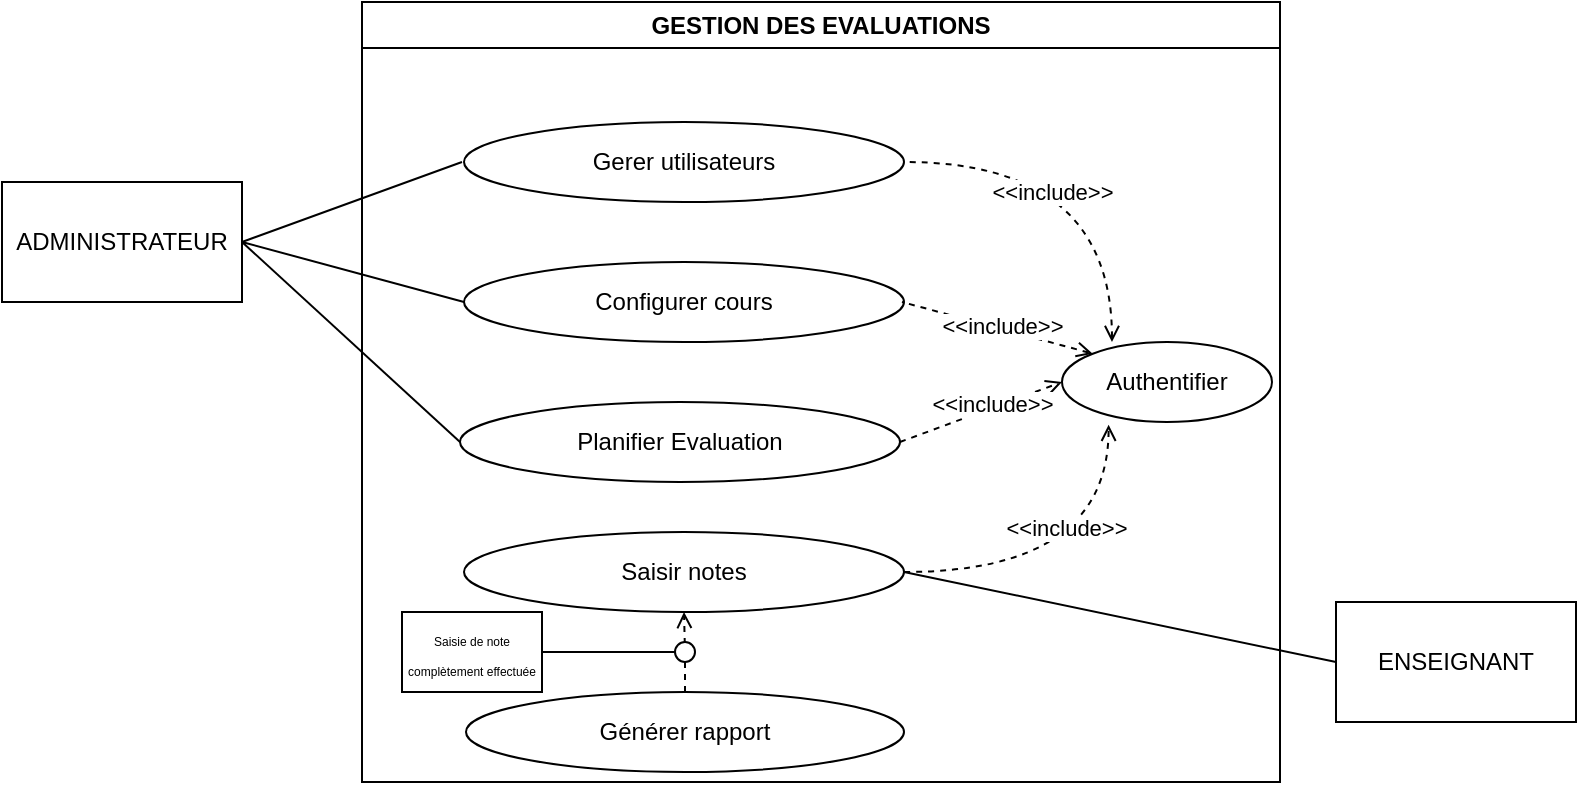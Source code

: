 <mxfile version="26.1.3">
  <diagram name="Page-1" id="79axT5Cl7ESex3P9BJ7E">
    <mxGraphModel dx="1024" dy="533" grid="1" gridSize="10" guides="1" tooltips="1" connect="1" arrows="1" fold="1" page="1" pageScale="1" pageWidth="827" pageHeight="1169" math="0" shadow="0">
      <root>
        <mxCell id="0" />
        <mxCell id="1" parent="0" />
        <mxCell id="O3bGstry5U0FJ0GyHeAG-5" value="GESTION DES EVALUATIONS" style="swimlane;whiteSpace=wrap;html=1;" vertex="1" parent="1">
          <mxGeometry x="220" y="200" width="459" height="390" as="geometry" />
        </mxCell>
        <mxCell id="O3bGstry5U0FJ0GyHeAG-6" value="Gerer utilisateurs" style="ellipse;whiteSpace=wrap;html=1;" vertex="1" parent="O3bGstry5U0FJ0GyHeAG-5">
          <mxGeometry x="51" y="60" width="220" height="40" as="geometry" />
        </mxCell>
        <mxCell id="O3bGstry5U0FJ0GyHeAG-7" value="Configurer cours" style="ellipse;whiteSpace=wrap;html=1;" vertex="1" parent="O3bGstry5U0FJ0GyHeAG-5">
          <mxGeometry x="51" y="130" width="220" height="40" as="geometry" />
        </mxCell>
        <mxCell id="O3bGstry5U0FJ0GyHeAG-8" value="Planifier Evaluation" style="ellipse;whiteSpace=wrap;html=1;" vertex="1" parent="O3bGstry5U0FJ0GyHeAG-5">
          <mxGeometry x="49" y="200" width="220" height="40" as="geometry" />
        </mxCell>
        <mxCell id="O3bGstry5U0FJ0GyHeAG-9" value="Saisir notes" style="ellipse;whiteSpace=wrap;html=1;" vertex="1" parent="O3bGstry5U0FJ0GyHeAG-5">
          <mxGeometry x="51" y="265" width="220" height="40" as="geometry" />
        </mxCell>
        <mxCell id="O3bGstry5U0FJ0GyHeAG-15" value="Authentifier" style="ellipse;whiteSpace=wrap;html=1;" vertex="1" parent="O3bGstry5U0FJ0GyHeAG-5">
          <mxGeometry x="350" y="170" width="105" height="40" as="geometry" />
        </mxCell>
        <mxCell id="O3bGstry5U0FJ0GyHeAG-37" style="edgeStyle=orthogonalEdgeStyle;rounded=0;orthogonalLoop=1;jettySize=auto;html=1;exitX=0.5;exitY=0;exitDx=0;exitDy=0;endArrow=open;endFill=0;dashed=1;" edge="1" parent="O3bGstry5U0FJ0GyHeAG-5" source="O3bGstry5U0FJ0GyHeAG-23" target="O3bGstry5U0FJ0GyHeAG-9">
          <mxGeometry relative="1" as="geometry" />
        </mxCell>
        <mxCell id="O3bGstry5U0FJ0GyHeAG-23" value="Générer rapport" style="ellipse;whiteSpace=wrap;html=1;" vertex="1" parent="O3bGstry5U0FJ0GyHeAG-5">
          <mxGeometry x="52" y="345" width="219" height="40" as="geometry" />
        </mxCell>
        <mxCell id="O3bGstry5U0FJ0GyHeAG-24" value="" style="endArrow=none;dashed=1;html=1;rounded=0;entryX=1;entryY=0.5;entryDx=0;entryDy=0;exitX=0.238;exitY=0;exitDx=0;exitDy=0;exitPerimeter=0;edgeStyle=orthogonalEdgeStyle;curved=1;endFill=0;startArrow=open;startFill=0;" edge="1" parent="O3bGstry5U0FJ0GyHeAG-5" source="O3bGstry5U0FJ0GyHeAG-15" target="O3bGstry5U0FJ0GyHeAG-6">
          <mxGeometry width="50" height="50" relative="1" as="geometry">
            <mxPoint x="180" y="180" as="sourcePoint" />
            <mxPoint x="230" y="130" as="targetPoint" />
          </mxGeometry>
        </mxCell>
        <mxCell id="O3bGstry5U0FJ0GyHeAG-32" value="&amp;lt;&amp;lt;include&amp;gt;&amp;gt;" style="edgeLabel;html=1;align=center;verticalAlign=middle;resizable=0;points=[];" vertex="1" connectable="0" parent="O3bGstry5U0FJ0GyHeAG-24">
          <mxGeometry x="0.244" y="15" relative="1" as="geometry">
            <mxPoint as="offset" />
          </mxGeometry>
        </mxCell>
        <mxCell id="O3bGstry5U0FJ0GyHeAG-26" value="" style="endArrow=none;dashed=1;html=1;rounded=0;exitX=0;exitY=0;exitDx=0;exitDy=0;startArrow=open;startFill=0;" edge="1" parent="O3bGstry5U0FJ0GyHeAG-5" source="O3bGstry5U0FJ0GyHeAG-15">
          <mxGeometry width="50" height="50" relative="1" as="geometry">
            <mxPoint x="180" y="180" as="sourcePoint" />
            <mxPoint x="270" y="150" as="targetPoint" />
          </mxGeometry>
        </mxCell>
        <mxCell id="O3bGstry5U0FJ0GyHeAG-33" value="&amp;lt;&amp;lt;include&amp;gt;&amp;gt;" style="edgeLabel;html=1;align=center;verticalAlign=middle;resizable=0;points=[];" vertex="1" connectable="0" parent="O3bGstry5U0FJ0GyHeAG-26">
          <mxGeometry x="-0.037" y="-2" relative="1" as="geometry">
            <mxPoint as="offset" />
          </mxGeometry>
        </mxCell>
        <mxCell id="O3bGstry5U0FJ0GyHeAG-27" value="" style="endArrow=open;dashed=1;html=1;rounded=0;exitX=1;exitY=0.5;exitDx=0;exitDy=0;entryX=0;entryY=0.5;entryDx=0;entryDy=0;startArrow=none;startFill=0;endFill=0;" edge="1" parent="O3bGstry5U0FJ0GyHeAG-5" source="O3bGstry5U0FJ0GyHeAG-8" target="O3bGstry5U0FJ0GyHeAG-15">
          <mxGeometry width="50" height="50" relative="1" as="geometry">
            <mxPoint x="180" y="180" as="sourcePoint" />
            <mxPoint x="320" y="190" as="targetPoint" />
          </mxGeometry>
        </mxCell>
        <mxCell id="O3bGstry5U0FJ0GyHeAG-34" value="&amp;lt;&amp;lt;include&amp;gt;&amp;gt;" style="edgeLabel;html=1;align=center;verticalAlign=middle;resizable=0;points=[];" vertex="1" connectable="0" parent="O3bGstry5U0FJ0GyHeAG-27">
          <mxGeometry x="0.159" y="2" relative="1" as="geometry">
            <mxPoint as="offset" />
          </mxGeometry>
        </mxCell>
        <mxCell id="O3bGstry5U0FJ0GyHeAG-31" value="" style="endArrow=open;dashed=1;html=1;rounded=0;entryX=0.222;entryY=1.035;entryDx=0;entryDy=0;exitX=1;exitY=0.5;exitDx=0;exitDy=0;edgeStyle=orthogonalEdgeStyle;curved=1;entryPerimeter=0;endFill=0;" edge="1" parent="O3bGstry5U0FJ0GyHeAG-5" source="O3bGstry5U0FJ0GyHeAG-9" target="O3bGstry5U0FJ0GyHeAG-15">
          <mxGeometry width="50" height="50" relative="1" as="geometry">
            <mxPoint x="417" y="290" as="sourcePoint" />
            <mxPoint x="338" y="200" as="targetPoint" />
          </mxGeometry>
        </mxCell>
        <mxCell id="O3bGstry5U0FJ0GyHeAG-35" value="&amp;lt;&amp;lt;include&amp;gt;&amp;gt;" style="edgeLabel;html=1;align=center;verticalAlign=middle;resizable=0;points=[];" vertex="1" connectable="0" parent="O3bGstry5U0FJ0GyHeAG-31">
          <mxGeometry x="0.419" y="22" relative="1" as="geometry">
            <mxPoint as="offset" />
          </mxGeometry>
        </mxCell>
        <mxCell id="O3bGstry5U0FJ0GyHeAG-38" value="" style="ellipse;whiteSpace=wrap;html=1;aspect=fixed;" vertex="1" parent="O3bGstry5U0FJ0GyHeAG-5">
          <mxGeometry x="156.5" y="320" width="10" height="10" as="geometry" />
        </mxCell>
        <mxCell id="O3bGstry5U0FJ0GyHeAG-42" value="" style="endArrow=none;html=1;rounded=0;entryX=0;entryY=0.5;entryDx=0;entryDy=0;" edge="1" parent="O3bGstry5U0FJ0GyHeAG-5" target="O3bGstry5U0FJ0GyHeAG-38">
          <mxGeometry width="50" height="50" relative="1" as="geometry">
            <mxPoint x="90" y="325" as="sourcePoint" />
            <mxPoint x="70" y="305" as="targetPoint" />
          </mxGeometry>
        </mxCell>
        <mxCell id="O3bGstry5U0FJ0GyHeAG-43" value="&lt;font style=&quot;font-size: 6px;&quot;&gt;Saisie de note complètement effectuée&lt;/font&gt;" style="rounded=0;whiteSpace=wrap;html=1;" vertex="1" parent="O3bGstry5U0FJ0GyHeAG-5">
          <mxGeometry x="20" y="305" width="70" height="40" as="geometry" />
        </mxCell>
        <mxCell id="O3bGstry5U0FJ0GyHeAG-16" value="" style="endArrow=none;html=1;rounded=0;entryX=1;entryY=0.5;entryDx=0;entryDy=0;" edge="1" parent="1" target="O3bGstry5U0FJ0GyHeAG-17">
          <mxGeometry width="50" height="50" relative="1" as="geometry">
            <mxPoint x="270" y="280" as="sourcePoint" />
            <mxPoint x="180" y="298" as="targetPoint" />
          </mxGeometry>
        </mxCell>
        <mxCell id="O3bGstry5U0FJ0GyHeAG-17" value="ADMINISTRATEUR" style="rounded=0;whiteSpace=wrap;html=1;" vertex="1" parent="1">
          <mxGeometry x="40" y="290" width="120" height="60" as="geometry" />
        </mxCell>
        <mxCell id="O3bGstry5U0FJ0GyHeAG-18" value="" style="endArrow=none;html=1;rounded=0;entryX=0;entryY=0.5;entryDx=0;entryDy=0;" edge="1" parent="1" target="O3bGstry5U0FJ0GyHeAG-7">
          <mxGeometry width="50" height="50" relative="1" as="geometry">
            <mxPoint x="160" y="320" as="sourcePoint" />
            <mxPoint x="450" y="330" as="targetPoint" />
          </mxGeometry>
        </mxCell>
        <mxCell id="O3bGstry5U0FJ0GyHeAG-19" value="" style="endArrow=none;html=1;rounded=0;entryX=0;entryY=0.5;entryDx=0;entryDy=0;exitX=1;exitY=0.5;exitDx=0;exitDy=0;" edge="1" parent="1" source="O3bGstry5U0FJ0GyHeAG-17" target="O3bGstry5U0FJ0GyHeAG-8">
          <mxGeometry width="50" height="50" relative="1" as="geometry">
            <mxPoint x="170" y="330" as="sourcePoint" />
            <mxPoint x="281" y="360" as="targetPoint" />
          </mxGeometry>
        </mxCell>
        <mxCell id="O3bGstry5U0FJ0GyHeAG-22" value="ENSEIGNANT" style="rounded=0;whiteSpace=wrap;html=1;" vertex="1" parent="1">
          <mxGeometry x="707" y="500" width="120" height="60" as="geometry" />
        </mxCell>
        <mxCell id="O3bGstry5U0FJ0GyHeAG-21" value="" style="endArrow=none;html=1;rounded=0;exitX=1;exitY=0.5;exitDx=0;exitDy=0;entryX=0;entryY=0.5;entryDx=0;entryDy=0;" edge="1" parent="1" source="O3bGstry5U0FJ0GyHeAG-9" target="O3bGstry5U0FJ0GyHeAG-22">
          <mxGeometry width="50" height="50" relative="1" as="geometry">
            <mxPoint x="400" y="380" as="sourcePoint" />
            <mxPoint x="710" y="430" as="targetPoint" />
          </mxGeometry>
        </mxCell>
      </root>
    </mxGraphModel>
  </diagram>
</mxfile>
